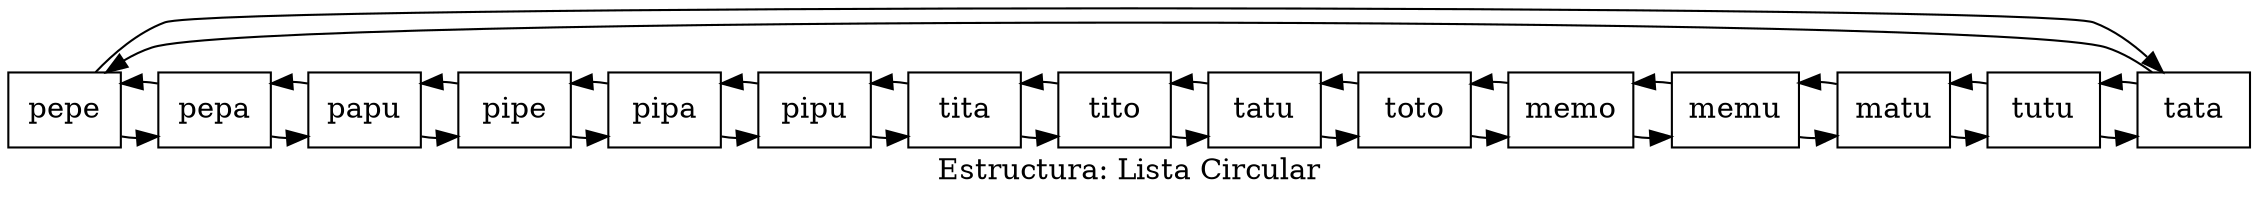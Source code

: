 digraph G {
label="Estructura: Lista Circular";
node [shape=box];
Npepe[label="pepe"];
Npepa[label="pepa"];
Npapu[label="papu"];
Npipe[label="pipe"];
Npipa[label="pipa"];
Npipu[label="pipu"];
Ntita[label="tita"];
Ntito[label="tito"];
Ntatu[label="tatu"];
Ntoto[label="toto"];
Nmemo[label="memo"];
Nmemu[label="memu"];
Nmatu[label="matu"];
Ntutu[label="tutu"];
Ntata[label="tata"];
{rank=same;
Npepe->Npepa->Npapu->Npipe->Npipa->Npipu->Ntita->Ntito->Ntatu->Ntoto->Nmemo->Nmemu->Nmatu->Ntutu->Ntata->Npepe->Ntata->Ntutu->Nmatu->Nmemu->Nmemo->Ntoto->Ntatu->Ntito->Ntita->Npipu->Npipa->Npipe->Npapu->Npepa->Npepe}
}
